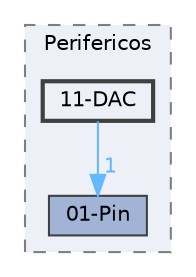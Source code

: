 digraph "E:/Agustin/Escritorio/MCUexpresso/KitLPC845-C++/src/Drivers/Perifericos/11-DAC"
{
 // LATEX_PDF_SIZE
  bgcolor="transparent";
  edge [fontname=Helvetica,fontsize=10,labelfontname=Helvetica,labelfontsize=10];
  node [fontname=Helvetica,fontsize=10,shape=box,height=0.2,width=0.4];
  compound=true
  subgraph clusterdir_fddceb55b13f36ba841fc9095bbfed65 {
    graph [ bgcolor="#edf0f7", pencolor="grey50", label="Perifericos", fontname=Helvetica,fontsize=10 style="filled,dashed", URL="dir_fddceb55b13f36ba841fc9095bbfed65.html",tooltip=""]
  dir_76f9198a53cecf908dbffee67f946b13 [label="01-Pin", fillcolor="#a2b4d6", color="grey25", style="filled", URL="dir_76f9198a53cecf908dbffee67f946b13.html",tooltip=""];
  dir_2a728be0b110a287febf344dce4d6c28 [label="11-DAC", fillcolor="#edf0f7", color="grey25", style="filled,bold", URL="dir_2a728be0b110a287febf344dce4d6c28.html",tooltip=""];
  }
  dir_2a728be0b110a287febf344dce4d6c28->dir_76f9198a53cecf908dbffee67f946b13 [headlabel="1", labeldistance=1.5 headhref="dir_000018_000000.html" href="dir_000018_000000.html" color="steelblue1" fontcolor="steelblue1"];
}
